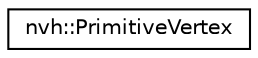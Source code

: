digraph "Graphical Class Hierarchy"
{
 // LATEX_PDF_SIZE
  edge [fontname="Helvetica",fontsize="10",labelfontname="Helvetica",labelfontsize="10"];
  node [fontname="Helvetica",fontsize="10",shape=record];
  rankdir="LR";
  Node0 [label="nvh::PrimitiveVertex",height=0.2,width=0.4,color="black", fillcolor="white", style="filled",URL="$structnvh_1_1_primitive_vertex.html",tooltip=" "];
}
